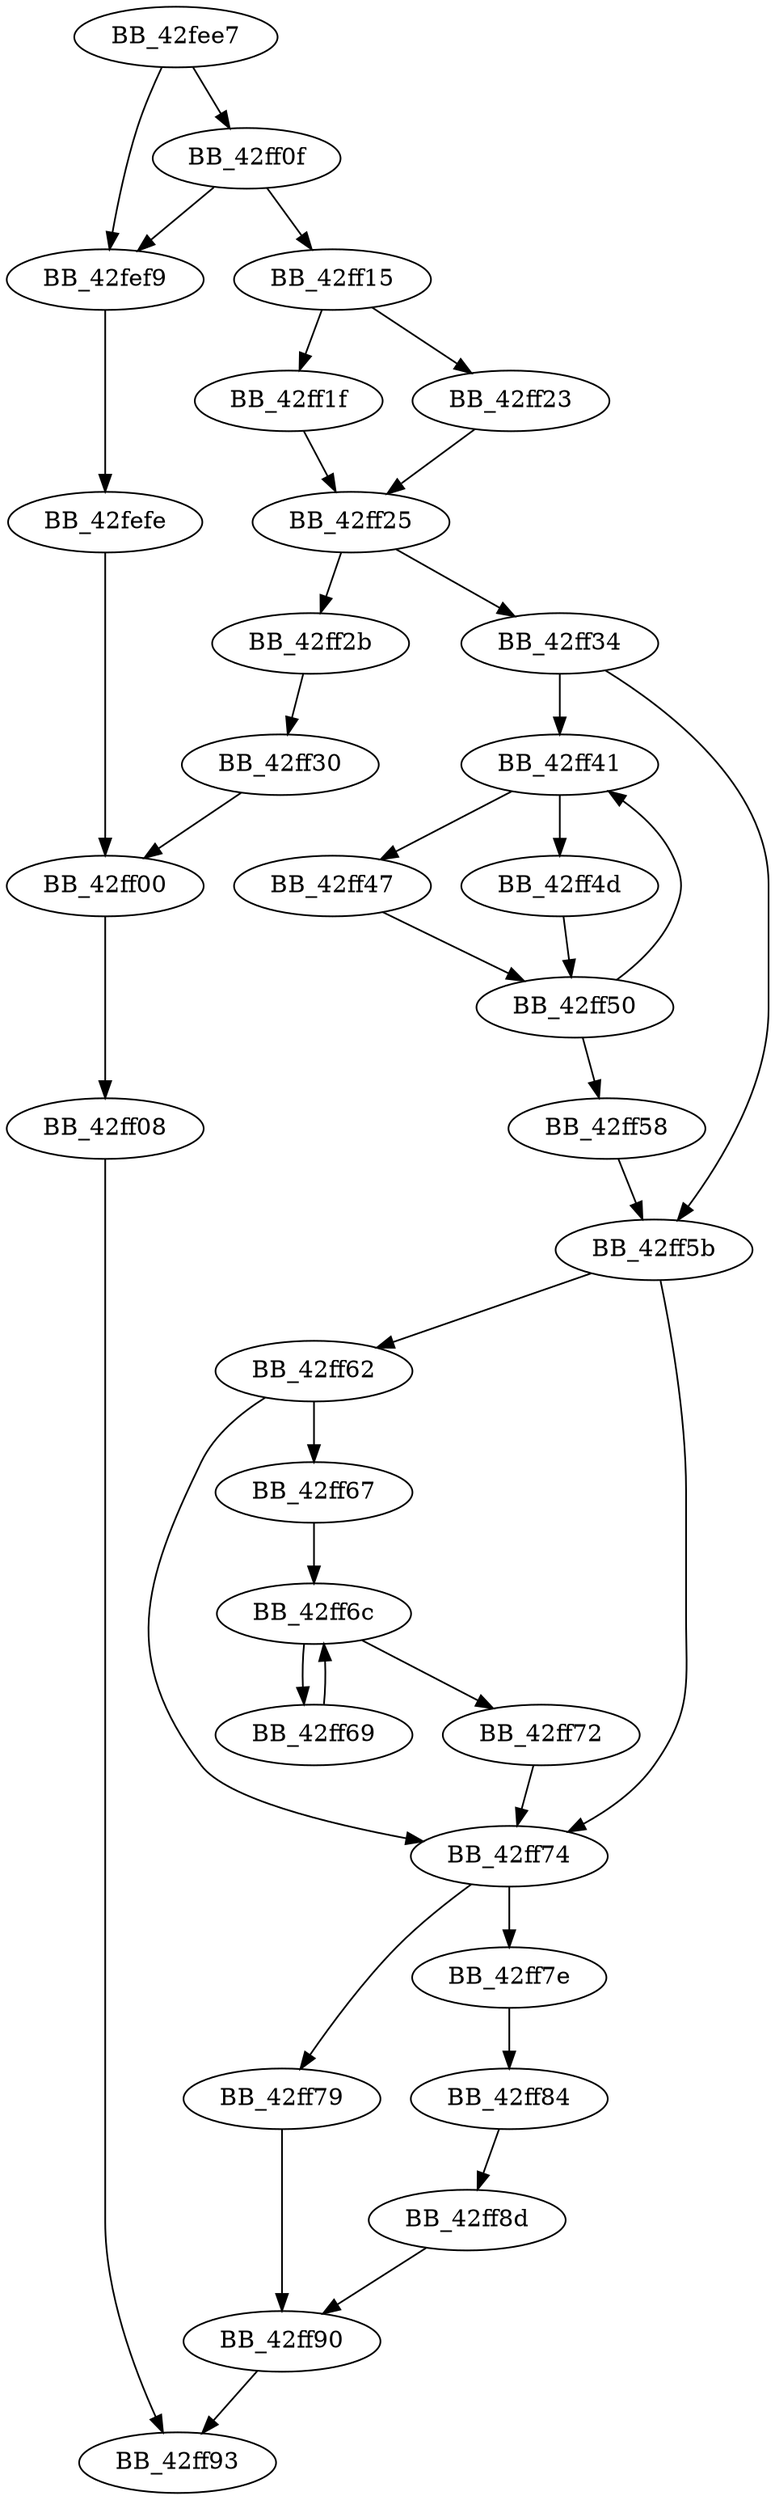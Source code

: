 DiGraph __fptostr{
BB_42fee7->BB_42fef9
BB_42fee7->BB_42ff0f
BB_42fef9->BB_42fefe
BB_42fefe->BB_42ff00
BB_42ff00->BB_42ff08
BB_42ff08->BB_42ff93
BB_42ff0f->BB_42fef9
BB_42ff0f->BB_42ff15
BB_42ff15->BB_42ff1f
BB_42ff15->BB_42ff23
BB_42ff1f->BB_42ff25
BB_42ff23->BB_42ff25
BB_42ff25->BB_42ff2b
BB_42ff25->BB_42ff34
BB_42ff2b->BB_42ff30
BB_42ff30->BB_42ff00
BB_42ff34->BB_42ff41
BB_42ff34->BB_42ff5b
BB_42ff41->BB_42ff47
BB_42ff41->BB_42ff4d
BB_42ff47->BB_42ff50
BB_42ff4d->BB_42ff50
BB_42ff50->BB_42ff41
BB_42ff50->BB_42ff58
BB_42ff58->BB_42ff5b
BB_42ff5b->BB_42ff62
BB_42ff5b->BB_42ff74
BB_42ff62->BB_42ff67
BB_42ff62->BB_42ff74
BB_42ff67->BB_42ff6c
BB_42ff69->BB_42ff6c
BB_42ff6c->BB_42ff69
BB_42ff6c->BB_42ff72
BB_42ff72->BB_42ff74
BB_42ff74->BB_42ff79
BB_42ff74->BB_42ff7e
BB_42ff79->BB_42ff90
BB_42ff7e->BB_42ff84
BB_42ff84->BB_42ff8d
BB_42ff8d->BB_42ff90
BB_42ff90->BB_42ff93
}

